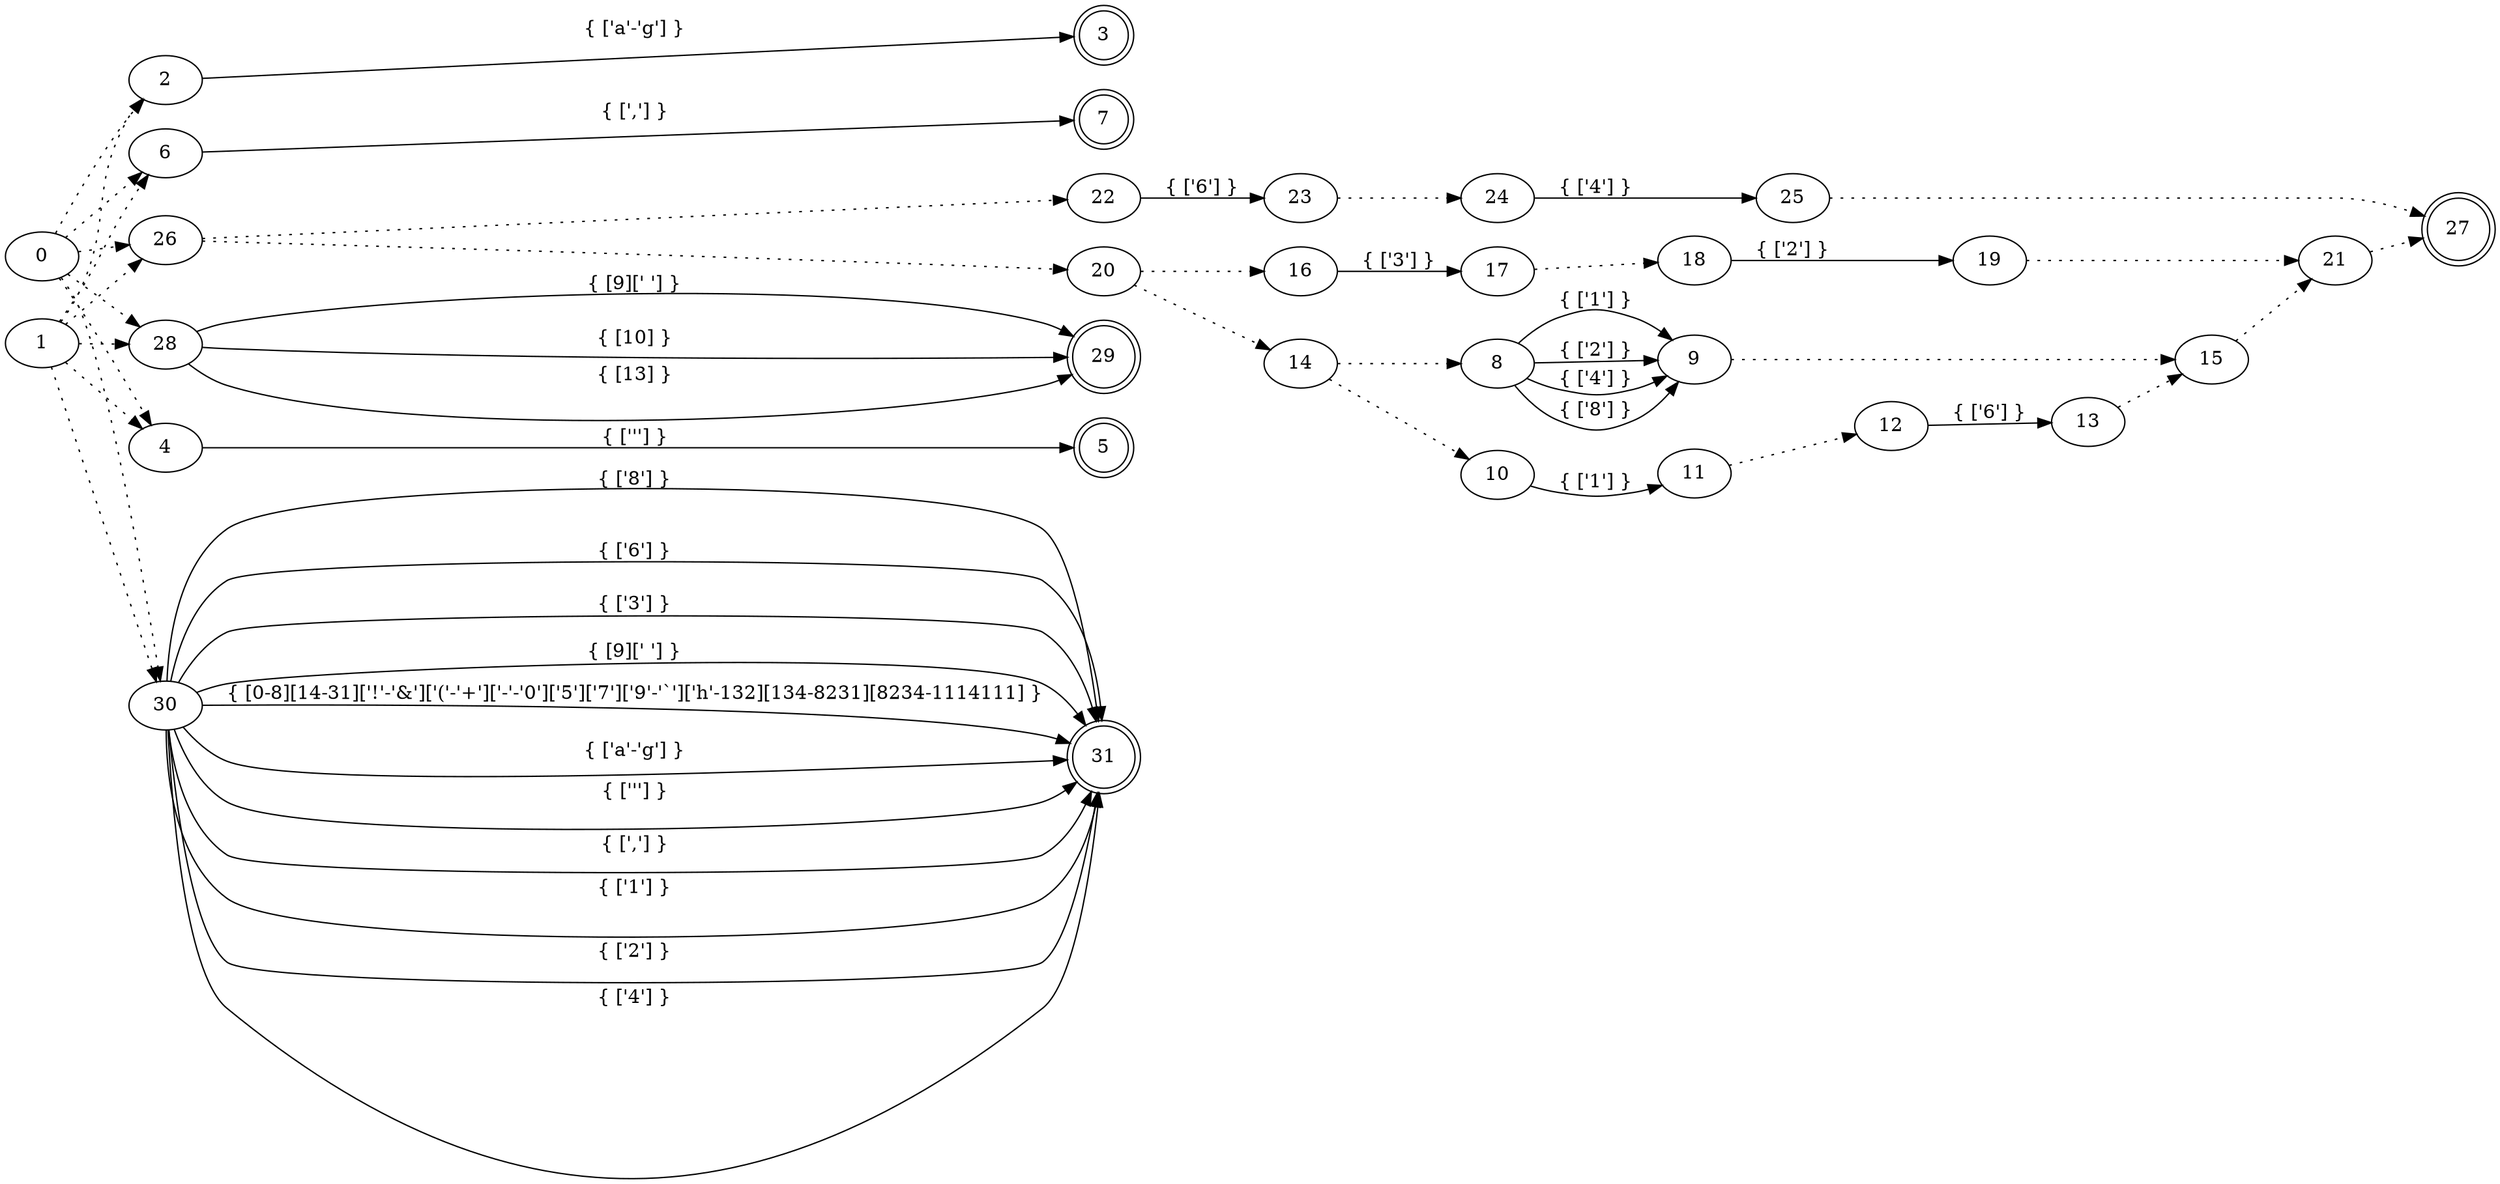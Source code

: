 digraph NFA {
rankdir = LR
3 [shape = doublecircle]
5 [shape = doublecircle]
7 [shape = doublecircle]
27 [shape = doublecircle]
29 [shape = doublecircle]
31 [shape = doublecircle]
0 -> 2 [style=dotted]
0 -> 4 [style=dotted]
0 -> 6 [style=dotted]
0 -> 26 [style=dotted]
0 -> 28 [style=dotted]
0 -> 30 [style=dotted]
1 -> 2 [style=dotted]
1 -> 4 [style=dotted]
1 -> 6 [style=dotted]
1 -> 26 [style=dotted]
1 -> 28 [style=dotted]
1 -> 30 [style=dotted]
2 -> 3 [label="{ ['a'-'g'] }"]
4 -> 5 [label="{ ['''] }"]
6 -> 7 [label="{ [','] }"]
8 -> 9 [label="{ ['1'] }"]
8 -> 9 [label="{ ['2'] }"]
8 -> 9 [label="{ ['4'] }"]
8 -> 9 [label="{ ['8'] }"]
9 -> 15 [style=dotted]
10 -> 11 [label="{ ['1'] }"]
11 -> 12 [style=dotted]
12 -> 13 [label="{ ['6'] }"]
13 -> 15 [style=dotted]
14 -> 8 [style=dotted]
14 -> 10 [style=dotted]
15 -> 21 [style=dotted]
16 -> 17 [label="{ ['3'] }"]
17 -> 18 [style=dotted]
18 -> 19 [label="{ ['2'] }"]
19 -> 21 [style=dotted]
20 -> 14 [style=dotted]
20 -> 16 [style=dotted]
21 -> 27 [style=dotted]
22 -> 23 [label="{ ['6'] }"]
23 -> 24 [style=dotted]
24 -> 25 [label="{ ['4'] }"]
25 -> 27 [style=dotted]
26 -> 20 [style=dotted]
26 -> 22 [style=dotted]
28 -> 29 [label="{ [9][' '] }"]
28 -> 29 [label="{ [10] }"]
28 -> 29 [label="{ [13] }"]
30 -> 31 [label="{ [0-8][14-31]['!'-'&']['('-'+']['-'-'0']['5']['7']['9'-'`']['h'-132][134-8231][8234-1114111] }"]
30 -> 31 [label="{ ['a'-'g'] }"]
30 -> 31 [label="{ ['''] }"]
30 -> 31 [label="{ [','] }"]
30 -> 31 [label="{ ['1'] }"]
30 -> 31 [label="{ ['2'] }"]
30 -> 31 [label="{ ['4'] }"]
30 -> 31 [label="{ ['8'] }"]
30 -> 31 [label="{ ['6'] }"]
30 -> 31 [label="{ ['3'] }"]
30 -> 31 [label="{ [9][' '] }"]
}

